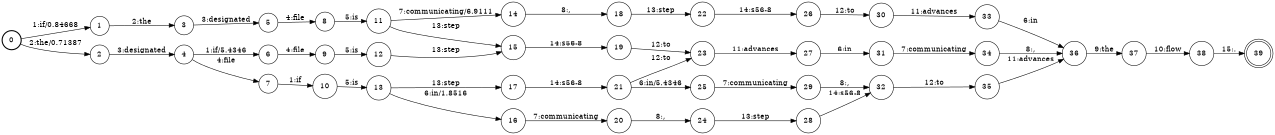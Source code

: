 digraph FST {
rankdir = LR;
size = "8.5,11";
label = "";
center = 1;
orientation = Portrait;
ranksep = "0.4";
nodesep = "0.25";
0 [label = "0", shape = circle, style = bold, fontsize = 14]
	0 -> 1 [label = "1:if/0.84668", fontsize = 14];
	0 -> 2 [label = "2:the/0.71387", fontsize = 14];
1 [label = "1", shape = circle, style = solid, fontsize = 14]
	1 -> 3 [label = "2:the", fontsize = 14];
2 [label = "2", shape = circle, style = solid, fontsize = 14]
	2 -> 4 [label = "3:designated", fontsize = 14];
3 [label = "3", shape = circle, style = solid, fontsize = 14]
	3 -> 5 [label = "3:designated", fontsize = 14];
4 [label = "4", shape = circle, style = solid, fontsize = 14]
	4 -> 6 [label = "1:if/5.4346", fontsize = 14];
	4 -> 7 [label = "4:file", fontsize = 14];
5 [label = "5", shape = circle, style = solid, fontsize = 14]
	5 -> 8 [label = "4:file", fontsize = 14];
6 [label = "6", shape = circle, style = solid, fontsize = 14]
	6 -> 9 [label = "4:file", fontsize = 14];
7 [label = "7", shape = circle, style = solid, fontsize = 14]
	7 -> 10 [label = "1:if", fontsize = 14];
8 [label = "8", shape = circle, style = solid, fontsize = 14]
	8 -> 11 [label = "5:is", fontsize = 14];
9 [label = "9", shape = circle, style = solid, fontsize = 14]
	9 -> 12 [label = "5:is", fontsize = 14];
10 [label = "10", shape = circle, style = solid, fontsize = 14]
	10 -> 13 [label = "5:is", fontsize = 14];
11 [label = "11", shape = circle, style = solid, fontsize = 14]
	11 -> 14 [label = "7:communicating/6.9111", fontsize = 14];
	11 -> 15 [label = "13:step", fontsize = 14];
12 [label = "12", shape = circle, style = solid, fontsize = 14]
	12 -> 15 [label = "13:step", fontsize = 14];
13 [label = "13", shape = circle, style = solid, fontsize = 14]
	13 -> 16 [label = "6:in/1.8516", fontsize = 14];
	13 -> 17 [label = "13:step", fontsize = 14];
14 [label = "14", shape = circle, style = solid, fontsize = 14]
	14 -> 18 [label = "8:,", fontsize = 14];
15 [label = "15", shape = circle, style = solid, fontsize = 14]
	15 -> 19 [label = "14:s56-8", fontsize = 14];
16 [label = "16", shape = circle, style = solid, fontsize = 14]
	16 -> 20 [label = "7:communicating", fontsize = 14];
17 [label = "17", shape = circle, style = solid, fontsize = 14]
	17 -> 21 [label = "14:s56-8", fontsize = 14];
18 [label = "18", shape = circle, style = solid, fontsize = 14]
	18 -> 22 [label = "13:step", fontsize = 14];
19 [label = "19", shape = circle, style = solid, fontsize = 14]
	19 -> 23 [label = "12:to", fontsize = 14];
20 [label = "20", shape = circle, style = solid, fontsize = 14]
	20 -> 24 [label = "8:,", fontsize = 14];
21 [label = "21", shape = circle, style = solid, fontsize = 14]
	21 -> 25 [label = "6:in/5.4346", fontsize = 14];
	21 -> 23 [label = "12:to", fontsize = 14];
22 [label = "22", shape = circle, style = solid, fontsize = 14]
	22 -> 26 [label = "14:s56-8", fontsize = 14];
23 [label = "23", shape = circle, style = solid, fontsize = 14]
	23 -> 27 [label = "11:advances", fontsize = 14];
24 [label = "24", shape = circle, style = solid, fontsize = 14]
	24 -> 28 [label = "13:step", fontsize = 14];
25 [label = "25", shape = circle, style = solid, fontsize = 14]
	25 -> 29 [label = "7:communicating", fontsize = 14];
26 [label = "26", shape = circle, style = solid, fontsize = 14]
	26 -> 30 [label = "12:to", fontsize = 14];
27 [label = "27", shape = circle, style = solid, fontsize = 14]
	27 -> 31 [label = "6:in", fontsize = 14];
28 [label = "28", shape = circle, style = solid, fontsize = 14]
	28 -> 32 [label = "14:s56-8", fontsize = 14];
29 [label = "29", shape = circle, style = solid, fontsize = 14]
	29 -> 32 [label = "8:,", fontsize = 14];
30 [label = "30", shape = circle, style = solid, fontsize = 14]
	30 -> 33 [label = "11:advances", fontsize = 14];
31 [label = "31", shape = circle, style = solid, fontsize = 14]
	31 -> 34 [label = "7:communicating", fontsize = 14];
32 [label = "32", shape = circle, style = solid, fontsize = 14]
	32 -> 35 [label = "12:to", fontsize = 14];
33 [label = "33", shape = circle, style = solid, fontsize = 14]
	33 -> 36 [label = "6:in", fontsize = 14];
34 [label = "34", shape = circle, style = solid, fontsize = 14]
	34 -> 36 [label = "8:,", fontsize = 14];
35 [label = "35", shape = circle, style = solid, fontsize = 14]
	35 -> 36 [label = "11:advances", fontsize = 14];
36 [label = "36", shape = circle, style = solid, fontsize = 14]
	36 -> 37 [label = "9:the", fontsize = 14];
37 [label = "37", shape = circle, style = solid, fontsize = 14]
	37 -> 38 [label = "10:flow", fontsize = 14];
38 [label = "38", shape = circle, style = solid, fontsize = 14]
	38 -> 39 [label = "15:.", fontsize = 14];
39 [label = "39", shape = doublecircle, style = solid, fontsize = 14]
}
